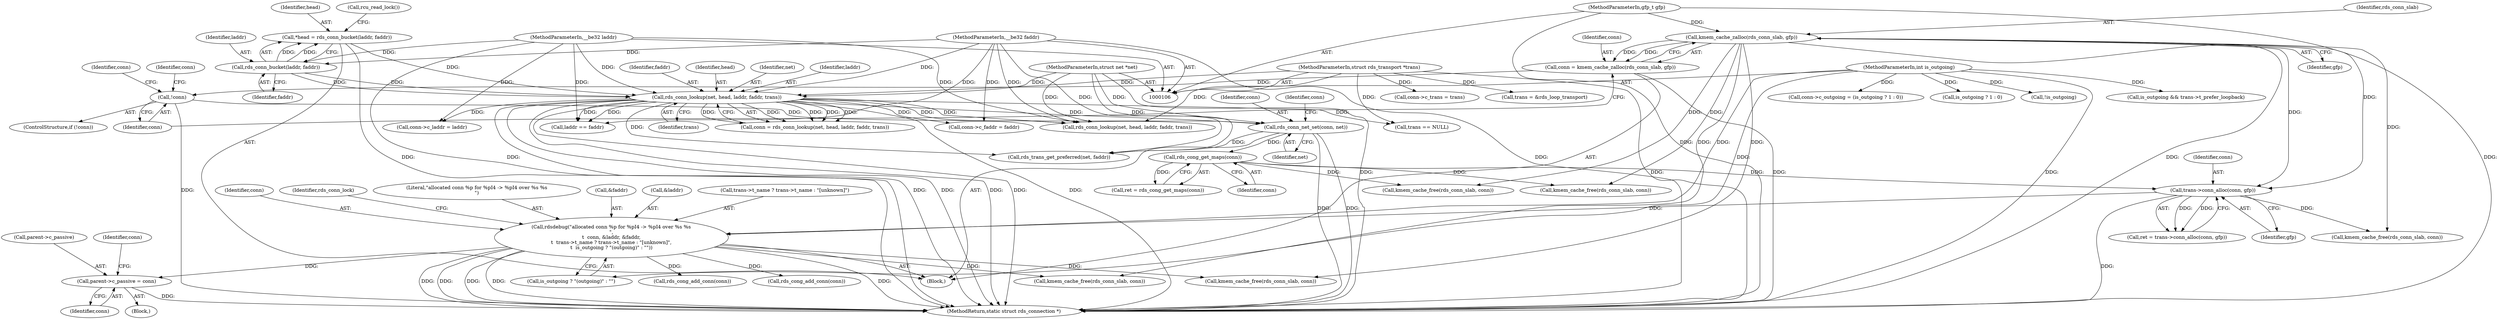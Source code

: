 digraph "0_linux_8c7188b23474cca017b3ef354c4a58456f68303a@pointer" {
"1000407" [label="(Call,parent->c_passive = conn)"];
"1000362" [label="(Call,rdsdebug(\"allocated conn %p for %pI4 -> %pI4 over %s %s\n\",\n\t  conn, &laddr, &faddr,\n\t  trans->t_name ? trans->t_name : \"[unknown]\",\n\t  is_outgoing ? \"(outgoing)\" : \"\"))"];
"1000290" [label="(Call,trans->conn_alloc(conn, gfp))"];
"1000230" [label="(Call,rds_cong_get_maps(conn))"];
"1000210" [label="(Call,rds_conn_net_set(conn, net))"];
"1000176" [label="(Call,!conn)"];
"1000170" [label="(Call,conn = kmem_cache_zalloc(rds_conn_slab, gfp))"];
"1000172" [label="(Call,kmem_cache_zalloc(rds_conn_slab, gfp))"];
"1000111" [label="(MethodParameterIn,gfp_t gfp)"];
"1000131" [label="(Call,rds_conn_lookup(net, head, laddr, faddr, trans))"];
"1000107" [label="(MethodParameterIn,struct net *net)"];
"1000120" [label="(Call,*head = rds_conn_bucket(laddr, faddr))"];
"1000122" [label="(Call,rds_conn_bucket(laddr, faddr))"];
"1000108" [label="(MethodParameterIn,__be32 laddr)"];
"1000109" [label="(MethodParameterIn,__be32 faddr)"];
"1000110" [label="(MethodParameterIn,struct rds_transport *trans)"];
"1000112" [label="(MethodParameterIn,int is_outgoing)"];
"1000434" [label="(Call,kmem_cache_free(rds_conn_slab, conn))"];
"1000172" [label="(Call,kmem_cache_zalloc(rds_conn_slab, gfp))"];
"1000377" [label="(Call,is_outgoing ? \"(outgoing)\" : \"\")"];
"1000174" [label="(Identifier,gfp)"];
"1000113" [label="(Block,)"];
"1000397" [label="(Call,kmem_cache_free(rds_conn_slab, conn))"];
"1000265" [label="(Call,trans = &rds_loop_transport)"];
"1000408" [label="(Call,parent->c_passive)"];
"1000212" [label="(Identifier,net)"];
"1000412" [label="(Call,rds_cong_add_conn(conn))"];
"1000175" [label="(ControlStructure,if (!conn))"];
"1000369" [label="(Call,trans->t_name ? trans->t_name : \"[unknown]\")"];
"1000291" [label="(Identifier,conn)"];
"1000190" [label="(Call,conn->c_laddr = laddr)"];
"1000211" [label="(Identifier,conn)"];
"1000296" [label="(Call,kmem_cache_free(rds_conn_slab, conn))"];
"1000290" [label="(Call,trans->conn_alloc(conn, gfp))"];
"1000364" [label="(Identifier,conn)"];
"1000108" [label="(MethodParameterIn,__be32 laddr)"];
"1000122" [label="(Call,rds_conn_bucket(laddr, faddr))"];
"1000319" [label="(Call,is_outgoing ? 1 : 0)"];
"1000123" [label="(Identifier,laddr)"];
"1000407" [label="(Call,parent->c_passive = conn)"];
"1000448" [label="(Call,rds_cong_add_conn(conn))"];
"1000177" [label="(Identifier,conn)"];
"1000411" [label="(Identifier,conn)"];
"1000406" [label="(Block,)"];
"1000383" [label="(Identifier,rds_conn_lock)"];
"1000235" [label="(Call,kmem_cache_free(rds_conn_slab, conn))"];
"1000188" [label="(Identifier,conn)"];
"1000216" [label="(Identifier,conn)"];
"1000171" [label="(Identifier,conn)"];
"1000363" [label="(Literal,\"allocated conn %p for %pI4 -> %pI4 over %s %s\n\")"];
"1000195" [label="(Call,conn->c_faddr = faddr)"];
"1000155" [label="(Call,!is_outgoing)"];
"1000231" [label="(Identifier,conn)"];
"1000111" [label="(MethodParameterIn,gfp_t gfp)"];
"1000134" [label="(Identifier,laddr)"];
"1000413" [label="(Identifier,conn)"];
"1000110" [label="(MethodParameterIn,struct rds_transport *trans)"];
"1000421" [label="(Call,rds_conn_lookup(net, head, laddr, faddr, trans))"];
"1000135" [label="(Identifier,faddr)"];
"1000283" [label="(Call,conn->c_trans = trans)"];
"1000259" [label="(Call,is_outgoing && trans->t_prefer_loopback)"];
"1000459" [label="(MethodReturn,static struct rds_connection *)"];
"1000230" [label="(Call,rds_cong_get_maps(conn))"];
"1000107" [label="(MethodParameterIn,struct net *net)"];
"1000362" [label="(Call,rdsdebug(\"allocated conn %p for %pI4 -> %pI4 over %s %s\n\",\n\t  conn, &laddr, &faddr,\n\t  trans->t_name ? trans->t_name : \"[unknown]\",\n\t  is_outgoing ? \"(outgoing)\" : \"\"))"];
"1000121" [label="(Identifier,head)"];
"1000133" [label="(Identifier,head)"];
"1000245" [label="(Call,rds_trans_get_preferred(net, faddr))"];
"1000152" [label="(Call,laddr == faddr)"];
"1000288" [label="(Call,ret = trans->conn_alloc(conn, gfp))"];
"1000120" [label="(Call,*head = rds_conn_bucket(laddr, faddr))"];
"1000173" [label="(Identifier,rds_conn_slab)"];
"1000170" [label="(Call,conn = kmem_cache_zalloc(rds_conn_slab, gfp))"];
"1000124" [label="(Identifier,faddr)"];
"1000136" [label="(Identifier,trans)"];
"1000176" [label="(Call,!conn)"];
"1000129" [label="(Call,conn = rds_conn_lookup(net, head, laddr, faddr, trans))"];
"1000180" [label="(Identifier,conn)"];
"1000367" [label="(Call,&faddr)"];
"1000109" [label="(MethodParameterIn,__be32 faddr)"];
"1000270" [label="(Call,trans == NULL)"];
"1000292" [label="(Identifier,gfp)"];
"1000131" [label="(Call,rds_conn_lookup(net, head, laddr, faddr, trans))"];
"1000365" [label="(Call,&laddr)"];
"1000274" [label="(Call,kmem_cache_free(rds_conn_slab, conn))"];
"1000112" [label="(MethodParameterIn,int is_outgoing)"];
"1000132" [label="(Identifier,net)"];
"1000128" [label="(Call,rcu_read_lock())"];
"1000228" [label="(Call,ret = rds_cong_get_maps(conn))"];
"1000315" [label="(Call,conn->c_outgoing = (is_outgoing ? 1 : 0))"];
"1000210" [label="(Call,rds_conn_net_set(conn, net))"];
"1000407" -> "1000406"  [label="AST: "];
"1000407" -> "1000411"  [label="CFG: "];
"1000408" -> "1000407"  [label="AST: "];
"1000411" -> "1000407"  [label="AST: "];
"1000413" -> "1000407"  [label="CFG: "];
"1000407" -> "1000459"  [label="DDG: "];
"1000362" -> "1000407"  [label="DDG: "];
"1000362" -> "1000113"  [label="AST: "];
"1000362" -> "1000377"  [label="CFG: "];
"1000363" -> "1000362"  [label="AST: "];
"1000364" -> "1000362"  [label="AST: "];
"1000365" -> "1000362"  [label="AST: "];
"1000367" -> "1000362"  [label="AST: "];
"1000369" -> "1000362"  [label="AST: "];
"1000377" -> "1000362"  [label="AST: "];
"1000383" -> "1000362"  [label="CFG: "];
"1000362" -> "1000459"  [label="DDG: "];
"1000362" -> "1000459"  [label="DDG: "];
"1000362" -> "1000459"  [label="DDG: "];
"1000362" -> "1000459"  [label="DDG: "];
"1000362" -> "1000459"  [label="DDG: "];
"1000290" -> "1000362"  [label="DDG: "];
"1000112" -> "1000362"  [label="DDG: "];
"1000362" -> "1000397"  [label="DDG: "];
"1000362" -> "1000412"  [label="DDG: "];
"1000362" -> "1000434"  [label="DDG: "];
"1000362" -> "1000448"  [label="DDG: "];
"1000290" -> "1000288"  [label="AST: "];
"1000290" -> "1000292"  [label="CFG: "];
"1000291" -> "1000290"  [label="AST: "];
"1000292" -> "1000290"  [label="AST: "];
"1000288" -> "1000290"  [label="CFG: "];
"1000290" -> "1000459"  [label="DDG: "];
"1000290" -> "1000288"  [label="DDG: "];
"1000290" -> "1000288"  [label="DDG: "];
"1000230" -> "1000290"  [label="DDG: "];
"1000172" -> "1000290"  [label="DDG: "];
"1000111" -> "1000290"  [label="DDG: "];
"1000290" -> "1000296"  [label="DDG: "];
"1000230" -> "1000228"  [label="AST: "];
"1000230" -> "1000231"  [label="CFG: "];
"1000231" -> "1000230"  [label="AST: "];
"1000228" -> "1000230"  [label="CFG: "];
"1000230" -> "1000228"  [label="DDG: "];
"1000210" -> "1000230"  [label="DDG: "];
"1000230" -> "1000235"  [label="DDG: "];
"1000230" -> "1000274"  [label="DDG: "];
"1000210" -> "1000113"  [label="AST: "];
"1000210" -> "1000212"  [label="CFG: "];
"1000211" -> "1000210"  [label="AST: "];
"1000212" -> "1000210"  [label="AST: "];
"1000216" -> "1000210"  [label="CFG: "];
"1000210" -> "1000459"  [label="DDG: "];
"1000210" -> "1000459"  [label="DDG: "];
"1000176" -> "1000210"  [label="DDG: "];
"1000131" -> "1000210"  [label="DDG: "];
"1000107" -> "1000210"  [label="DDG: "];
"1000210" -> "1000245"  [label="DDG: "];
"1000176" -> "1000175"  [label="AST: "];
"1000176" -> "1000177"  [label="CFG: "];
"1000177" -> "1000176"  [label="AST: "];
"1000180" -> "1000176"  [label="CFG: "];
"1000188" -> "1000176"  [label="CFG: "];
"1000176" -> "1000459"  [label="DDG: "];
"1000170" -> "1000176"  [label="DDG: "];
"1000170" -> "1000113"  [label="AST: "];
"1000170" -> "1000172"  [label="CFG: "];
"1000171" -> "1000170"  [label="AST: "];
"1000172" -> "1000170"  [label="AST: "];
"1000177" -> "1000170"  [label="CFG: "];
"1000170" -> "1000459"  [label="DDG: "];
"1000172" -> "1000170"  [label="DDG: "];
"1000172" -> "1000170"  [label="DDG: "];
"1000172" -> "1000174"  [label="CFG: "];
"1000173" -> "1000172"  [label="AST: "];
"1000174" -> "1000172"  [label="AST: "];
"1000172" -> "1000459"  [label="DDG: "];
"1000172" -> "1000459"  [label="DDG: "];
"1000111" -> "1000172"  [label="DDG: "];
"1000172" -> "1000235"  [label="DDG: "];
"1000172" -> "1000274"  [label="DDG: "];
"1000172" -> "1000296"  [label="DDG: "];
"1000172" -> "1000397"  [label="DDG: "];
"1000172" -> "1000434"  [label="DDG: "];
"1000111" -> "1000106"  [label="AST: "];
"1000111" -> "1000459"  [label="DDG: "];
"1000131" -> "1000129"  [label="AST: "];
"1000131" -> "1000136"  [label="CFG: "];
"1000132" -> "1000131"  [label="AST: "];
"1000133" -> "1000131"  [label="AST: "];
"1000134" -> "1000131"  [label="AST: "];
"1000135" -> "1000131"  [label="AST: "];
"1000136" -> "1000131"  [label="AST: "];
"1000129" -> "1000131"  [label="CFG: "];
"1000131" -> "1000459"  [label="DDG: "];
"1000131" -> "1000459"  [label="DDG: "];
"1000131" -> "1000459"  [label="DDG: "];
"1000131" -> "1000459"  [label="DDG: "];
"1000131" -> "1000459"  [label="DDG: "];
"1000131" -> "1000129"  [label="DDG: "];
"1000131" -> "1000129"  [label="DDG: "];
"1000131" -> "1000129"  [label="DDG: "];
"1000131" -> "1000129"  [label="DDG: "];
"1000131" -> "1000129"  [label="DDG: "];
"1000107" -> "1000131"  [label="DDG: "];
"1000120" -> "1000131"  [label="DDG: "];
"1000122" -> "1000131"  [label="DDG: "];
"1000122" -> "1000131"  [label="DDG: "];
"1000108" -> "1000131"  [label="DDG: "];
"1000109" -> "1000131"  [label="DDG: "];
"1000110" -> "1000131"  [label="DDG: "];
"1000131" -> "1000152"  [label="DDG: "];
"1000131" -> "1000152"  [label="DDG: "];
"1000131" -> "1000190"  [label="DDG: "];
"1000131" -> "1000195"  [label="DDG: "];
"1000131" -> "1000245"  [label="DDG: "];
"1000131" -> "1000270"  [label="DDG: "];
"1000131" -> "1000421"  [label="DDG: "];
"1000131" -> "1000421"  [label="DDG: "];
"1000107" -> "1000106"  [label="AST: "];
"1000107" -> "1000459"  [label="DDG: "];
"1000107" -> "1000245"  [label="DDG: "];
"1000107" -> "1000421"  [label="DDG: "];
"1000120" -> "1000113"  [label="AST: "];
"1000120" -> "1000122"  [label="CFG: "];
"1000121" -> "1000120"  [label="AST: "];
"1000122" -> "1000120"  [label="AST: "];
"1000128" -> "1000120"  [label="CFG: "];
"1000120" -> "1000459"  [label="DDG: "];
"1000122" -> "1000120"  [label="DDG: "];
"1000122" -> "1000120"  [label="DDG: "];
"1000122" -> "1000124"  [label="CFG: "];
"1000123" -> "1000122"  [label="AST: "];
"1000124" -> "1000122"  [label="AST: "];
"1000108" -> "1000122"  [label="DDG: "];
"1000109" -> "1000122"  [label="DDG: "];
"1000108" -> "1000106"  [label="AST: "];
"1000108" -> "1000459"  [label="DDG: "];
"1000108" -> "1000152"  [label="DDG: "];
"1000108" -> "1000190"  [label="DDG: "];
"1000108" -> "1000421"  [label="DDG: "];
"1000109" -> "1000106"  [label="AST: "];
"1000109" -> "1000459"  [label="DDG: "];
"1000109" -> "1000152"  [label="DDG: "];
"1000109" -> "1000195"  [label="DDG: "];
"1000109" -> "1000245"  [label="DDG: "];
"1000109" -> "1000421"  [label="DDG: "];
"1000110" -> "1000106"  [label="AST: "];
"1000110" -> "1000459"  [label="DDG: "];
"1000110" -> "1000265"  [label="DDG: "];
"1000110" -> "1000270"  [label="DDG: "];
"1000110" -> "1000283"  [label="DDG: "];
"1000110" -> "1000421"  [label="DDG: "];
"1000112" -> "1000106"  [label="AST: "];
"1000112" -> "1000459"  [label="DDG: "];
"1000112" -> "1000155"  [label="DDG: "];
"1000112" -> "1000259"  [label="DDG: "];
"1000112" -> "1000315"  [label="DDG: "];
"1000112" -> "1000319"  [label="DDG: "];
"1000112" -> "1000377"  [label="DDG: "];
}
